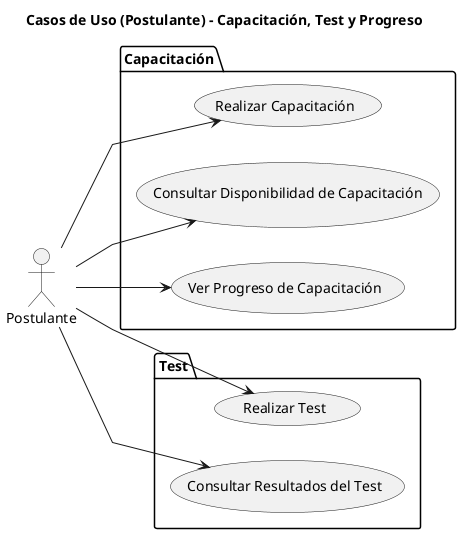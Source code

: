 @startuml
title Casos de Uso (Postulante) - Capacitación, Test y Progreso

skinparam {
    NoteBackgroundColor #whiteSmoke
    NoteBorderColor #green
    linetype polyline
}

left to right direction

actor Postulante

folder "Capacitación" as capacitacion {
    Postulante --> (Realizar Capacitación)
    Postulante --> (Consultar Disponibilidad de Capacitación)
    Postulante --> (Ver Progreso de Capacitación)
}

folder "Test" as test {
    Postulante --> (Realizar Test)
    Postulante --> (Consultar Resultados del Test)
}

@enduml
